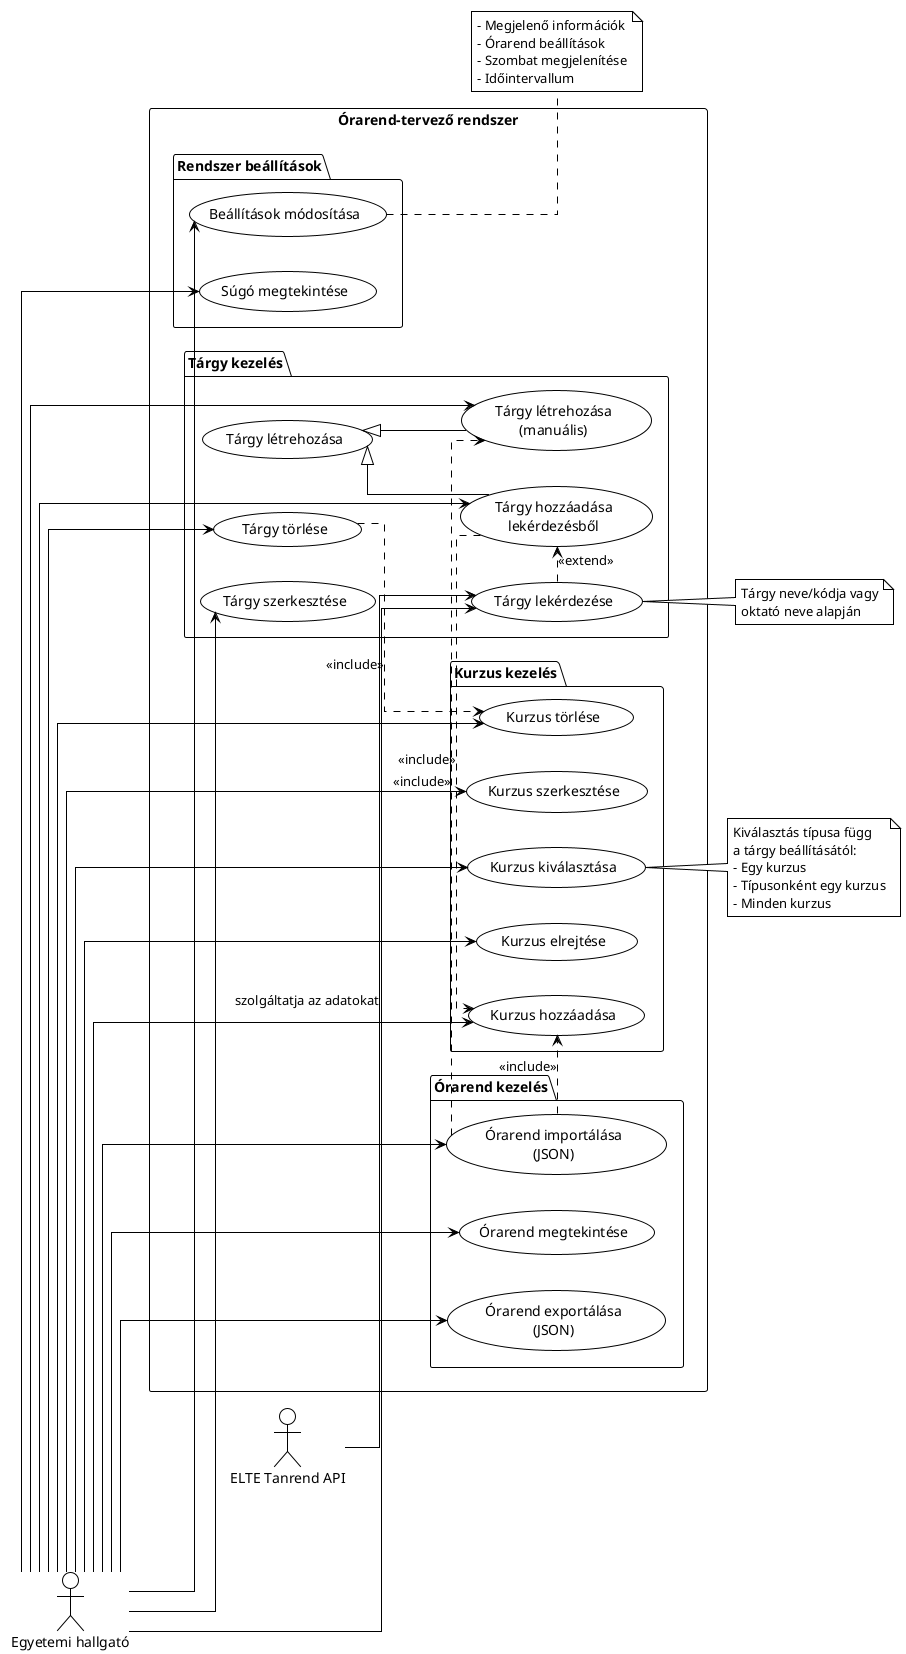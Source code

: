 @startuml use-case

!theme plain
' !pragma layout smetana

skinparam linetype ortho
' skinparam linetype polyline
' skinparam nodesep 100
' skinparam ranksep 80

left to right direction

actor "Egyetemi hallgató" as Student
actor "ELTE Tanrend API" as API

rectangle "Órarend-tervező rendszer" {
    package "Tárgy kezelés" {
        usecase "Tárgy létrehozása" as TC
        usecase "Tárgy létrehozása\n(manuális)" as UC1
        usecase "Tárgy szerkesztése" as UC2
        usecase "Tárgy törlése" as UC3
        usecase "Tárgy lekérdezése" as UC4
        usecase "Tárgy hozzáadása\nlekérdezésből" as UC5
    }
    
    package "Kurzus kezelés" {
        usecase "Kurzus hozzáadása" as UC6
        usecase "Kurzus szerkesztése" as UC7
        usecase "Kurzus törlése" as UC8
        usecase "Kurzus kiválasztása" as UC9
        usecase "Kurzus elrejtése" as UC10
    }
    
    package "Órarend kezelés" {
        usecase "Órarend megtekintése" as UC11
        usecase "Órarend exportálása\n(JSON)" as UC12
        usecase "Órarend importálása\n(JSON)" as UC13
    }
    
    package "Rendszer beállítások" {
        usecase "Beállítások módosítása" as UC14
        usecase "Súgó megtekintése" as UC15
    }
}

' Kapcsolatok a hallgatóval
Student --> UC1
Student --> UC2
Student --> UC3
Student --> UC4
Student --> UC5
Student --> UC6
Student --> UC7
Student --> UC8
Student --> UC9
Student --> UC10
Student --> UC11
Student --> UC12
Student --> UC13
Student --> UC14
Student --> UC15

' Kapcsolat az API-val
API --> UC4 : szolgáltatja az adatokat

' Kapcsolatok a tárgy kezeléssel
TC <|-- UC1
TC <|-- UC5

' Include kapcsolatok
UC3 .> UC8 : <<include>>
UC13 .> UC1 : <<include>>
UC13 .> UC6 : <<include>>
UC5 .> UC6 : <<include>>

' Extend kapcsolatok
UC4 .> UC5 : <<extend>>

note right of UC4
    Tárgy neve/kódja vagy
    oktató neve alapján
end note

note right of UC9
    Kiválasztás típusa függ
    a tárgy beállításától:
    - Egy kurzus
    - Típusonként egy kurzus
    - Minden kurzus
end note

note right of UC14
    - Megjelenő információk
    - Órarend beállítások
    - Szombat megjelenítése
    - Időintervallum
end note

@enduml